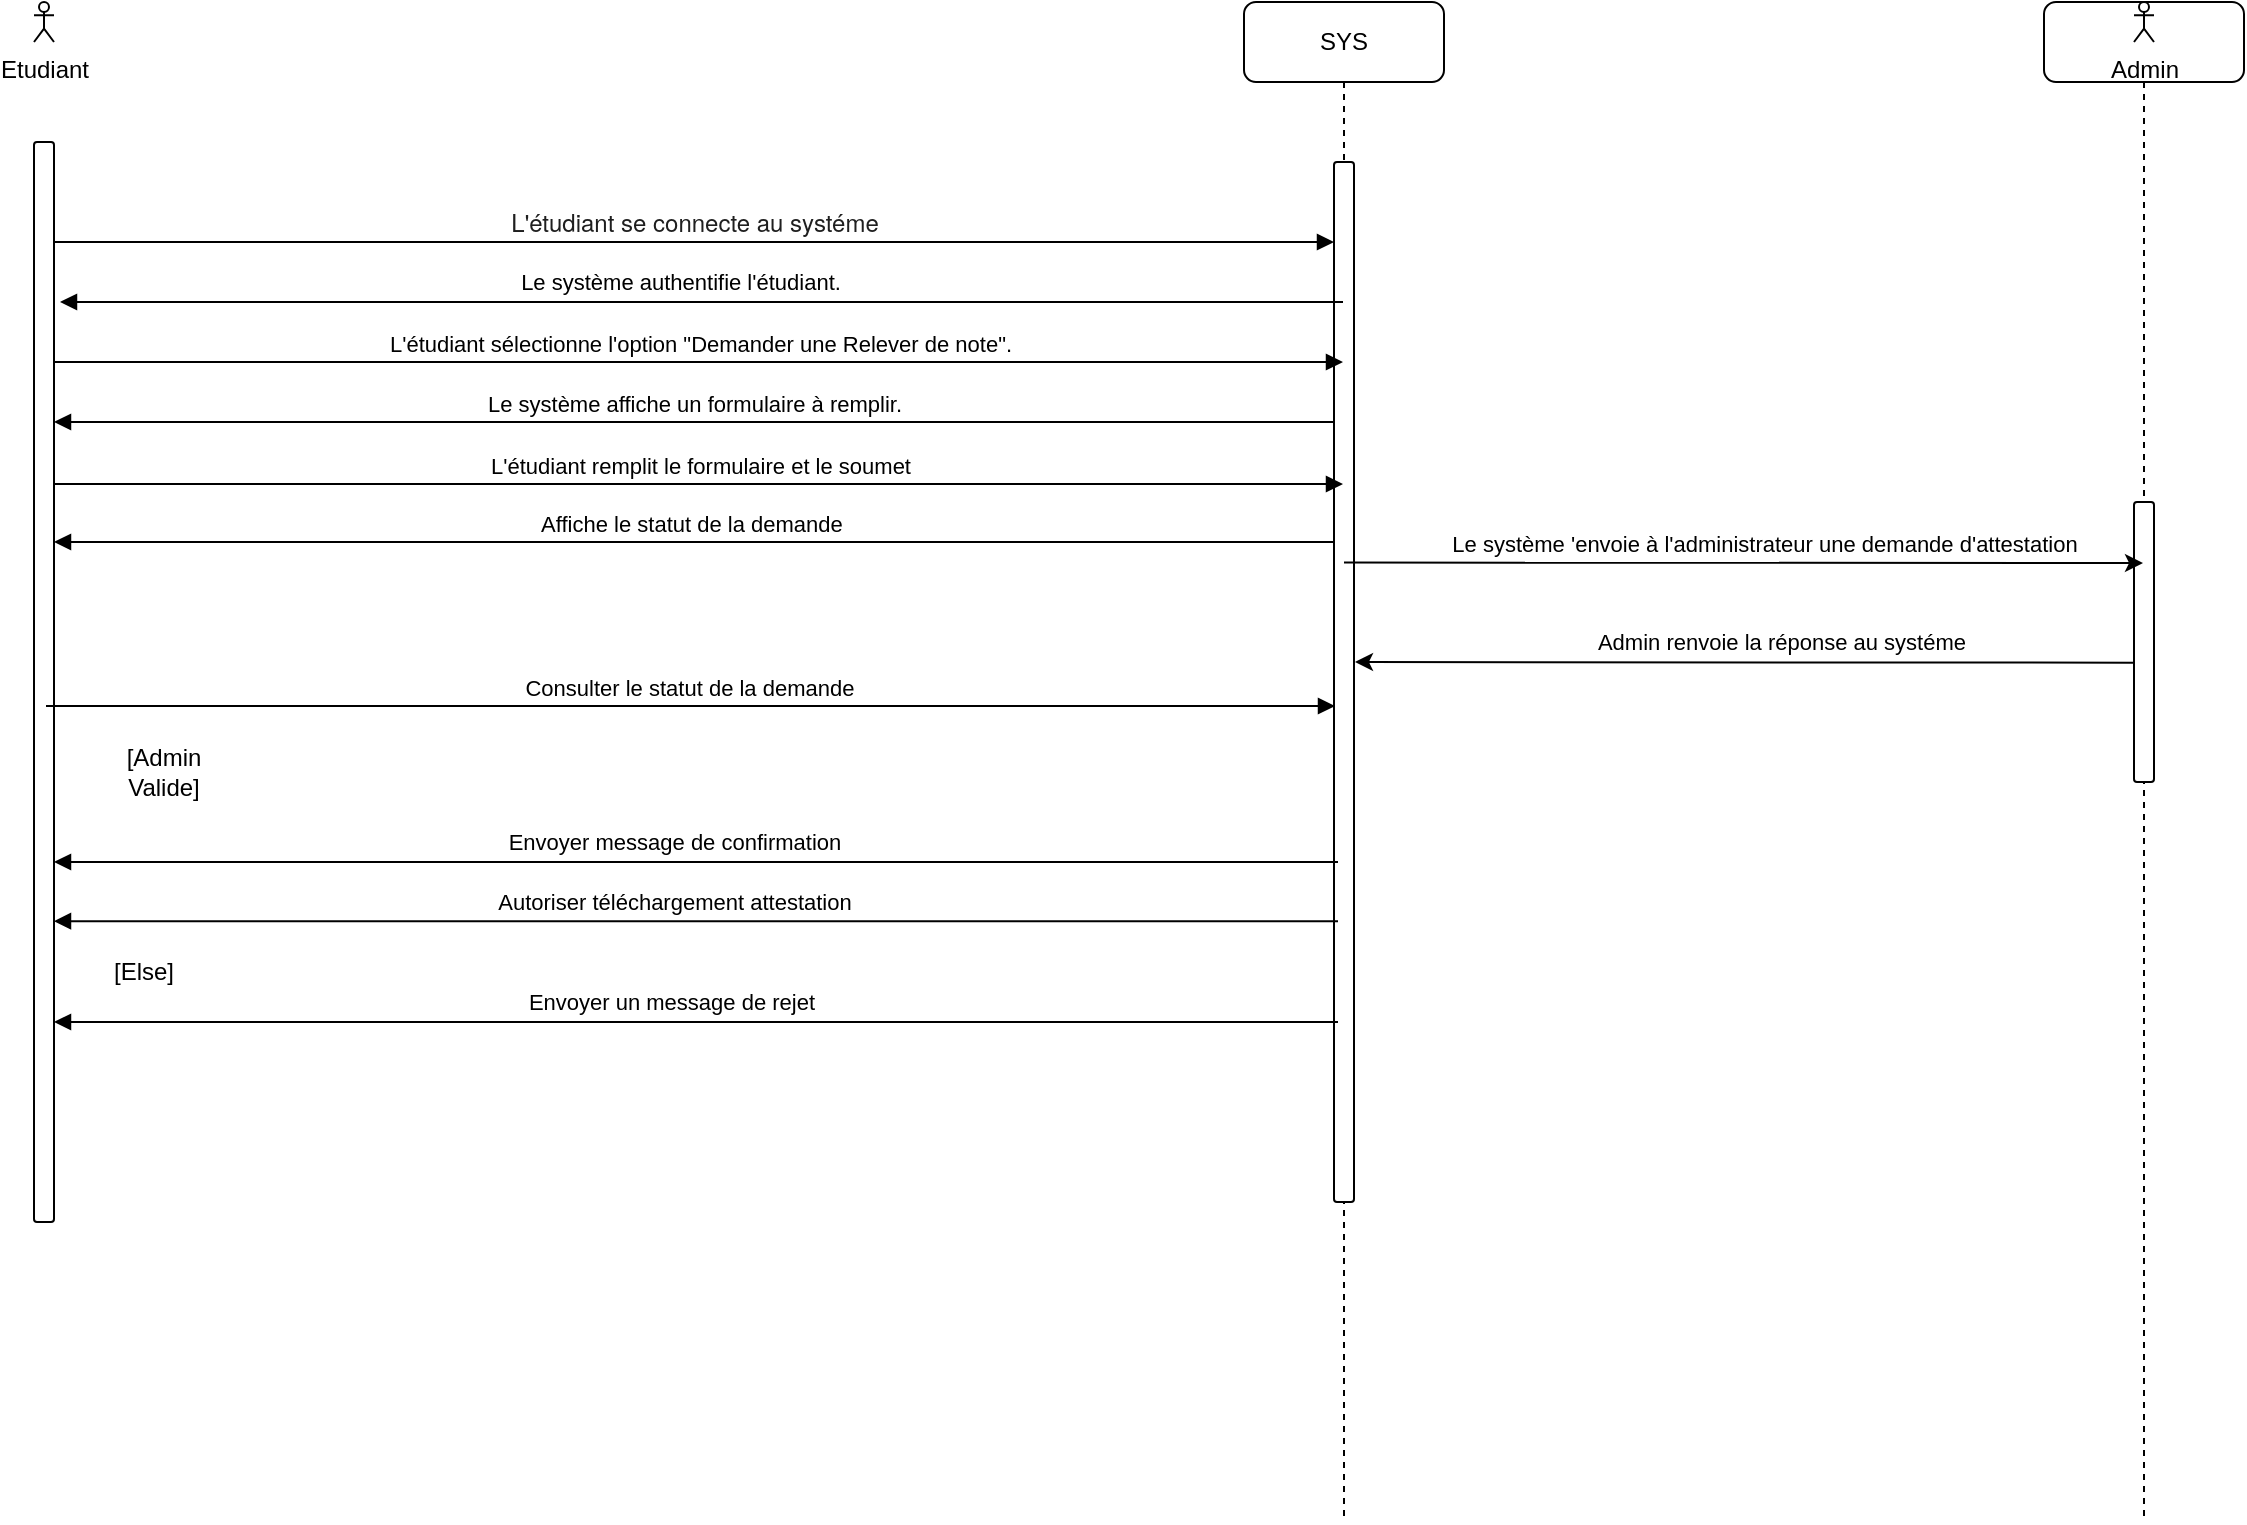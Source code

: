 <mxfile version="24.2.1" type="github">
  <diagram name="Page-1" id="2YBvvXClWsGukQMizWep">
    <mxGraphModel dx="2127" dy="1089" grid="1" gridSize="10" guides="1" tooltips="1" connect="1" arrows="1" fold="1" page="1" pageScale="1" pageWidth="850" pageHeight="1100" background="none" math="0" shadow="0">
      <root>
        <mxCell id="0" />
        <mxCell id="1" parent="0" />
        <mxCell id="s_QJNPCMWic4lnKFBkZQ-1" value="" style="html=1;points=[];perimeter=orthogonalPerimeter;outlineConnect=0;targetShapes=umlLifeline;portConstraint=eastwest;newEdgeStyle={&quot;edgeStyle&quot;:&quot;elbowEdgeStyle&quot;,&quot;elbow&quot;:&quot;vertical&quot;,&quot;curved&quot;:0,&quot;rounded&quot;:0};labelBackgroundColor=none;rounded=1;" vertex="1" parent="1">
          <mxGeometry x="300" y="240" width="10" height="540" as="geometry" />
        </mxCell>
        <mxCell id="s_QJNPCMWic4lnKFBkZQ-2" value="SYS" style="shape=umlLifeline;perimeter=lifelinePerimeter;whiteSpace=wrap;html=1;container=0;dropTarget=0;collapsible=0;recursiveResize=0;outlineConnect=0;portConstraint=eastwest;newEdgeStyle={&quot;edgeStyle&quot;:&quot;elbowEdgeStyle&quot;,&quot;elbow&quot;:&quot;vertical&quot;,&quot;curved&quot;:0,&quot;rounded&quot;:0};labelBackgroundColor=none;rounded=1;" vertex="1" parent="1">
          <mxGeometry x="905" y="170" width="100" height="760" as="geometry" />
        </mxCell>
        <mxCell id="s_QJNPCMWic4lnKFBkZQ-3" value="" style="html=1;points=[];perimeter=orthogonalPerimeter;outlineConnect=0;targetShapes=umlLifeline;portConstraint=eastwest;newEdgeStyle={&quot;edgeStyle&quot;:&quot;elbowEdgeStyle&quot;,&quot;elbow&quot;:&quot;vertical&quot;,&quot;curved&quot;:0,&quot;rounded&quot;:0};labelBackgroundColor=none;rounded=1;" vertex="1" parent="s_QJNPCMWic4lnKFBkZQ-2">
          <mxGeometry x="45" y="80" width="10" height="520" as="geometry" />
        </mxCell>
        <mxCell id="s_QJNPCMWic4lnKFBkZQ-4" value="&lt;div style=&quot;text-align: left;&quot;&gt;&lt;font style=&quot;font-size: 12px;&quot; face=&quot;Google Sans, Helvetica Neue, sans-serif&quot; color=&quot;#1f1f1f&quot;&gt;L&#39;étudiant se connecte au systéme&lt;/font&gt;&lt;/div&gt;" style="html=1;verticalAlign=bottom;endArrow=block;edgeStyle=elbowEdgeStyle;elbow=horizontal;curved=0;rounded=1;labelBackgroundColor=none;fontColor=default;" edge="1" parent="1" source="s_QJNPCMWic4lnKFBkZQ-1" target="s_QJNPCMWic4lnKFBkZQ-3">
          <mxGeometry relative="1" as="geometry">
            <mxPoint x="410" y="300" as="sourcePoint" />
            <Array as="points">
              <mxPoint x="395" y="290" />
            </Array>
            <mxPoint as="offset" />
          </mxGeometry>
        </mxCell>
        <mxCell id="s_QJNPCMWic4lnKFBkZQ-5" value="Etudiant" style="shape=umlActor;verticalLabelPosition=bottom;verticalAlign=top;html=1;labelBackgroundColor=none;rounded=1;" vertex="1" parent="1">
          <mxGeometry x="300" y="170" width="10" height="20" as="geometry" />
        </mxCell>
        <mxCell id="s_QJNPCMWic4lnKFBkZQ-6" value="" style="html=1;verticalAlign=bottom;endArrow=block;edgeStyle=elbowEdgeStyle;elbow=vertical;curved=0;rounded=1;labelBackgroundColor=none;fontColor=default;" edge="1" parent="1" source="s_QJNPCMWic4lnKFBkZQ-2">
          <mxGeometry x="-0.001" relative="1" as="geometry">
            <mxPoint x="478" y="320" as="sourcePoint" />
            <Array as="points">
              <mxPoint x="403" y="320" />
            </Array>
            <mxPoint x="313" y="320" as="targetPoint" />
            <mxPoint as="offset" />
          </mxGeometry>
        </mxCell>
        <mxCell id="s_QJNPCMWic4lnKFBkZQ-7" value="Le système authentifie l&#39;étudiant." style="edgeLabel;html=1;align=center;verticalAlign=middle;resizable=0;points=[];labelBackgroundColor=none;rounded=1;" vertex="1" connectable="0" parent="s_QJNPCMWic4lnKFBkZQ-6">
          <mxGeometry x="0.04" y="4" relative="1" as="geometry">
            <mxPoint x="2" y="-14" as="offset" />
          </mxGeometry>
        </mxCell>
        <mxCell id="s_QJNPCMWic4lnKFBkZQ-8" value="L&#39;étudiant sélectionne l&#39;option &quot;Demander une Relever de note&quot;." style="html=1;verticalAlign=bottom;endArrow=block;edgeStyle=elbowEdgeStyle;elbow=horizontal;curved=0;rounded=1;labelBackgroundColor=none;fontColor=default;" edge="1" parent="1" target="s_QJNPCMWic4lnKFBkZQ-2">
          <mxGeometry relative="1" as="geometry">
            <mxPoint x="310" y="350" as="sourcePoint" />
            <Array as="points">
              <mxPoint x="395" y="350" />
            </Array>
            <mxPoint x="480" y="350" as="targetPoint" />
          </mxGeometry>
        </mxCell>
        <mxCell id="s_QJNPCMWic4lnKFBkZQ-9" value="Le système affiche un formulaire à remplir." style="html=1;verticalAlign=bottom;endArrow=block;edgeStyle=elbowEdgeStyle;elbow=vertical;curved=0;rounded=1;labelBackgroundColor=none;fontColor=default;" edge="1" parent="1">
          <mxGeometry relative="1" as="geometry">
            <mxPoint x="949.5" y="380" as="sourcePoint" />
            <Array as="points">
              <mxPoint x="400" y="380" />
            </Array>
            <mxPoint x="310" y="380" as="targetPoint" />
          </mxGeometry>
        </mxCell>
        <mxCell id="s_QJNPCMWic4lnKFBkZQ-10" value="L&#39;étudiant remplit le formulaire et le soumet" style="html=1;verticalAlign=bottom;endArrow=block;edgeStyle=elbowEdgeStyle;elbow=vertical;curved=0;rounded=1;labelBackgroundColor=none;fontColor=default;" edge="1" parent="1">
          <mxGeometry x="0.001" relative="1" as="geometry">
            <mxPoint x="310" y="411" as="sourcePoint" />
            <Array as="points">
              <mxPoint x="395" y="411" />
            </Array>
            <mxPoint x="954.5" y="411" as="targetPoint" />
            <mxPoint as="offset" />
          </mxGeometry>
        </mxCell>
        <mxCell id="s_QJNPCMWic4lnKFBkZQ-11" value="" style="shape=umlLifeline;perimeter=lifelinePerimeter;whiteSpace=wrap;html=1;container=0;dropTarget=0;collapsible=0;recursiveResize=0;outlineConnect=0;portConstraint=eastwest;newEdgeStyle={&quot;edgeStyle&quot;:&quot;elbowEdgeStyle&quot;,&quot;elbow&quot;:&quot;vertical&quot;,&quot;curved&quot;:0,&quot;rounded&quot;:0};labelBackgroundColor=none;rounded=1;" vertex="1" parent="1">
          <mxGeometry x="1305" y="170" width="100" height="760" as="geometry" />
        </mxCell>
        <mxCell id="s_QJNPCMWic4lnKFBkZQ-12" value="" style="html=1;points=[];perimeter=orthogonalPerimeter;outlineConnect=0;targetShapes=umlLifeline;portConstraint=eastwest;newEdgeStyle={&quot;edgeStyle&quot;:&quot;elbowEdgeStyle&quot;,&quot;elbow&quot;:&quot;vertical&quot;,&quot;curved&quot;:0,&quot;rounded&quot;:0};labelBackgroundColor=none;rounded=1;" vertex="1" parent="s_QJNPCMWic4lnKFBkZQ-11">
          <mxGeometry x="45" y="250" width="10" height="140" as="geometry" />
        </mxCell>
        <mxCell id="s_QJNPCMWic4lnKFBkZQ-13" value="Admin" style="shape=umlActor;verticalLabelPosition=bottom;verticalAlign=top;html=1;labelBackgroundColor=none;rounded=1;" vertex="1" parent="1">
          <mxGeometry x="1350" y="170" width="10" height="20" as="geometry" />
        </mxCell>
        <mxCell id="s_QJNPCMWic4lnKFBkZQ-14" value="" style="edgeStyle=elbowEdgeStyle;rounded=1;orthogonalLoop=1;jettySize=auto;html=1;elbow=vertical;curved=0;labelBackgroundColor=none;fontColor=default;" edge="1" parent="1">
          <mxGeometry relative="1" as="geometry">
            <mxPoint x="1350.0" y="500.353" as="sourcePoint" />
            <mxPoint x="960.5" y="500.003" as="targetPoint" />
          </mxGeometry>
        </mxCell>
        <mxCell id="s_QJNPCMWic4lnKFBkZQ-15" value="Admin renvoie la réponse au systéme&amp;nbsp;" style="edgeLabel;html=1;align=center;verticalAlign=middle;resizable=0;points=[];labelBackgroundColor=none;rounded=1;" vertex="1" connectable="0" parent="s_QJNPCMWic4lnKFBkZQ-14">
          <mxGeometry x="-0.085" y="2" relative="1" as="geometry">
            <mxPoint x="3" y="-12" as="offset" />
          </mxGeometry>
        </mxCell>
        <mxCell id="s_QJNPCMWic4lnKFBkZQ-16" value="" style="edgeStyle=elbowEdgeStyle;rounded=1;orthogonalLoop=1;jettySize=auto;html=1;elbow=vertical;curved=0;labelBackgroundColor=none;fontColor=default;" edge="1" parent="1" target="s_QJNPCMWic4lnKFBkZQ-11">
          <mxGeometry relative="1" as="geometry">
            <mxPoint x="955" y="450.3" as="sourcePoint" />
            <mxPoint x="1035.0" y="450.43" as="targetPoint" />
          </mxGeometry>
        </mxCell>
        <mxCell id="s_QJNPCMWic4lnKFBkZQ-17" value="Le système &#39;envoie à l&#39;administrateur une demande d&#39;attestation" style="edgeLabel;html=1;align=center;verticalAlign=middle;resizable=0;points=[];labelBackgroundColor=none;rounded=1;" vertex="1" connectable="0" parent="s_QJNPCMWic4lnKFBkZQ-16">
          <mxGeometry x="0.064" y="1" relative="1" as="geometry">
            <mxPoint x="-3" y="-9" as="offset" />
          </mxGeometry>
        </mxCell>
        <mxCell id="s_QJNPCMWic4lnKFBkZQ-18" value="[Admin Valide]" style="text;html=1;strokeColor=none;fillColor=none;align=center;verticalAlign=middle;whiteSpace=wrap;rounded=1;labelBackgroundColor=none;" vertex="1" parent="1">
          <mxGeometry x="335" y="540" width="60" height="30" as="geometry" />
        </mxCell>
        <mxCell id="s_QJNPCMWic4lnKFBkZQ-19" value="" style="html=1;verticalAlign=bottom;endArrow=block;edgeStyle=elbowEdgeStyle;elbow=vertical;curved=0;rounded=1;labelBackgroundColor=none;fontColor=default;" edge="1" parent="1">
          <mxGeometry x="-0.001" relative="1" as="geometry">
            <mxPoint x="952" y="600" as="sourcePoint" />
            <Array as="points">
              <mxPoint x="400" y="600" />
            </Array>
            <mxPoint x="310" y="600" as="targetPoint" />
            <mxPoint as="offset" />
          </mxGeometry>
        </mxCell>
        <mxCell id="s_QJNPCMWic4lnKFBkZQ-20" value=" Envoyer message de confirmation" style="edgeLabel;html=1;align=center;verticalAlign=middle;resizable=0;points=[];labelBackgroundColor=none;rounded=1;" vertex="1" connectable="0" parent="s_QJNPCMWic4lnKFBkZQ-19">
          <mxGeometry x="0.04" y="4" relative="1" as="geometry">
            <mxPoint x="2" y="-14" as="offset" />
          </mxGeometry>
        </mxCell>
        <mxCell id="s_QJNPCMWic4lnKFBkZQ-21" value="" style="html=1;verticalAlign=bottom;endArrow=block;edgeStyle=elbowEdgeStyle;elbow=vertical;curved=0;rounded=1;labelBackgroundColor=none;fontColor=default;" edge="1" parent="1">
          <mxGeometry x="-0.001" relative="1" as="geometry">
            <mxPoint x="952" y="629.57" as="sourcePoint" />
            <Array as="points">
              <mxPoint x="400" y="629.57" />
            </Array>
            <mxPoint x="310" y="629.57" as="targetPoint" />
            <mxPoint as="offset" />
          </mxGeometry>
        </mxCell>
        <mxCell id="s_QJNPCMWic4lnKFBkZQ-22" value="Autoriser téléchargement attestation" style="edgeLabel;html=1;align=center;verticalAlign=middle;resizable=0;points=[];labelBackgroundColor=none;rounded=1;" vertex="1" connectable="0" parent="s_QJNPCMWic4lnKFBkZQ-21">
          <mxGeometry x="0.04" y="4" relative="1" as="geometry">
            <mxPoint x="2" y="-14" as="offset" />
          </mxGeometry>
        </mxCell>
        <mxCell id="s_QJNPCMWic4lnKFBkZQ-23" value="[Else]" style="text;html=1;strokeColor=none;fillColor=none;align=center;verticalAlign=middle;whiteSpace=wrap;rounded=1;labelBackgroundColor=none;" vertex="1" parent="1">
          <mxGeometry x="325" y="640" width="60" height="30" as="geometry" />
        </mxCell>
        <mxCell id="s_QJNPCMWic4lnKFBkZQ-24" value="" style="html=1;verticalAlign=bottom;endArrow=block;edgeStyle=elbowEdgeStyle;elbow=vertical;curved=0;rounded=1;labelBackgroundColor=none;fontColor=default;" edge="1" parent="1">
          <mxGeometry x="-0.001" relative="1" as="geometry">
            <mxPoint x="952" y="680" as="sourcePoint" />
            <Array as="points">
              <mxPoint x="400" y="680" />
            </Array>
            <mxPoint x="310" y="680" as="targetPoint" />
            <mxPoint as="offset" />
          </mxGeometry>
        </mxCell>
        <mxCell id="s_QJNPCMWic4lnKFBkZQ-25" value="Envoyer un message de rejet&amp;nbsp;" style="edgeLabel;html=1;align=center;verticalAlign=middle;resizable=0;points=[];labelBackgroundColor=none;rounded=1;" vertex="1" connectable="0" parent="s_QJNPCMWic4lnKFBkZQ-24">
          <mxGeometry x="0.04" y="4" relative="1" as="geometry">
            <mxPoint x="2" y="-14" as="offset" />
          </mxGeometry>
        </mxCell>
        <mxCell id="s_QJNPCMWic4lnKFBkZQ-27" value="Affiche&amp;nbsp;le statut de la demande&amp;nbsp;" style="html=1;verticalAlign=bottom;endArrow=block;edgeStyle=elbowEdgeStyle;elbow=vertical;curved=0;rounded=1;labelBackgroundColor=none;fontColor=default;" edge="1" parent="1">
          <mxGeometry relative="1" as="geometry">
            <mxPoint x="949.5" y="440" as="sourcePoint" />
            <Array as="points">
              <mxPoint x="400" y="440" />
            </Array>
            <mxPoint x="310" y="440" as="targetPoint" />
          </mxGeometry>
        </mxCell>
        <mxCell id="s_QJNPCMWic4lnKFBkZQ-28" value="Consulter le statut de la demande&amp;nbsp;" style="html=1;verticalAlign=bottom;endArrow=block;edgeStyle=elbowEdgeStyle;elbow=vertical;curved=0;rounded=1;labelBackgroundColor=none;fontColor=default;" edge="1" parent="1">
          <mxGeometry x="0.001" relative="1" as="geometry">
            <mxPoint x="306" y="522" as="sourcePoint" />
            <Array as="points">
              <mxPoint x="391" y="522" />
            </Array>
            <mxPoint x="950.5" y="522" as="targetPoint" />
            <mxPoint as="offset" />
          </mxGeometry>
        </mxCell>
      </root>
    </mxGraphModel>
  </diagram>
</mxfile>
